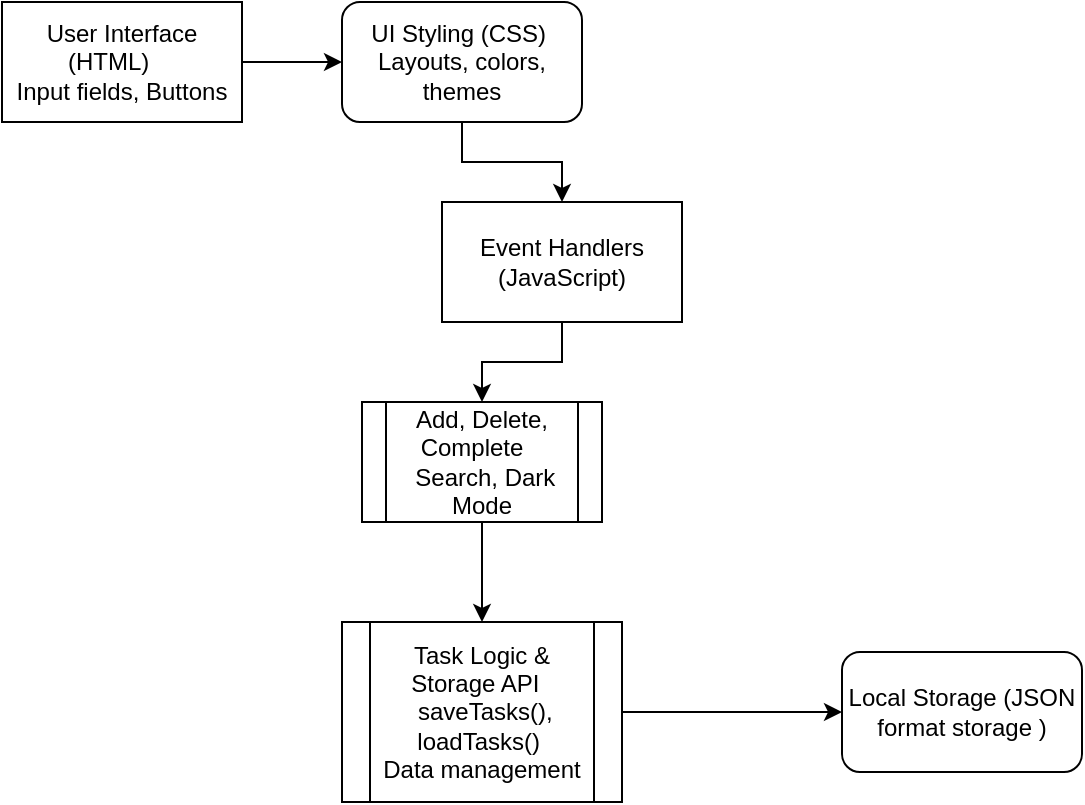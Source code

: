 <mxfile version="28.2.0">
  <diagram name="Page-1" id="aOkDGlLZr2ncqZES9CxI">
    <mxGraphModel dx="872" dy="439" grid="1" gridSize="10" guides="1" tooltips="1" connect="1" arrows="1" fold="1" page="1" pageScale="1" pageWidth="850" pageHeight="1100" math="0" shadow="0">
      <root>
        <mxCell id="0" />
        <mxCell id="1" parent="0" />
        <mxCell id="MSnXm-4jcjSNovlkUJMa-3" value="" style="edgeStyle=orthogonalEdgeStyle;rounded=0;orthogonalLoop=1;jettySize=auto;html=1;" edge="1" parent="1" source="MSnXm-4jcjSNovlkUJMa-10" target="MSnXm-4jcjSNovlkUJMa-2">
          <mxGeometry relative="1" as="geometry" />
        </mxCell>
        <mxCell id="MSnXm-4jcjSNovlkUJMa-1" value="&lt;div&gt;User Interface (HTML)&amp;nbsp; &amp;nbsp;&amp;nbsp;&lt;/div&gt;&lt;div&gt;&lt;span style=&quot;background-color: transparent; color: light-dark(rgb(0, 0, 0), rgb(255, 255, 255));&quot;&gt;Input fields, Buttons&lt;/span&gt;&lt;/div&gt;" style="rounded=0;whiteSpace=wrap;html=1;" vertex="1" parent="1">
          <mxGeometry x="130" y="60" width="120" height="60" as="geometry" />
        </mxCell>
        <mxCell id="MSnXm-4jcjSNovlkUJMa-5" value="" style="edgeStyle=orthogonalEdgeStyle;rounded=0;orthogonalLoop=1;jettySize=auto;html=1;" edge="1" parent="1" source="MSnXm-4jcjSNovlkUJMa-2" target="MSnXm-4jcjSNovlkUJMa-4">
          <mxGeometry relative="1" as="geometry" />
        </mxCell>
        <mxCell id="MSnXm-4jcjSNovlkUJMa-2" value="Event Handlers (JavaScript)" style="whiteSpace=wrap;html=1;rounded=0;" vertex="1" parent="1">
          <mxGeometry x="350" y="160" width="120" height="60" as="geometry" />
        </mxCell>
        <mxCell id="MSnXm-4jcjSNovlkUJMa-7" value="" style="edgeStyle=orthogonalEdgeStyle;rounded=0;orthogonalLoop=1;jettySize=auto;html=1;" edge="1" parent="1" source="MSnXm-4jcjSNovlkUJMa-4" target="MSnXm-4jcjSNovlkUJMa-6">
          <mxGeometry relative="1" as="geometry" />
        </mxCell>
        <mxCell id="MSnXm-4jcjSNovlkUJMa-4" value="&lt;div&gt;Add, Delete, Complete&amp;nbsp; &amp;nbsp; &amp;nbsp;&lt;span style=&quot;background-color: transparent; color: light-dark(rgb(0, 0, 0), rgb(255, 255, 255));&quot;&gt;Search, Dark Mode&lt;/span&gt;&lt;/div&gt;" style="shape=process;whiteSpace=wrap;html=1;backgroundOutline=1;" vertex="1" parent="1">
          <mxGeometry x="310" y="260" width="120" height="60" as="geometry" />
        </mxCell>
        <mxCell id="MSnXm-4jcjSNovlkUJMa-9" value="" style="edgeStyle=orthogonalEdgeStyle;rounded=0;orthogonalLoop=1;jettySize=auto;html=1;" edge="1" parent="1" source="MSnXm-4jcjSNovlkUJMa-6" target="MSnXm-4jcjSNovlkUJMa-8">
          <mxGeometry relative="1" as="geometry" />
        </mxCell>
        <mxCell id="MSnXm-4jcjSNovlkUJMa-6" value="&lt;div&gt;Task Logic &amp;amp; Storage API&amp;nbsp;&amp;nbsp;&lt;/div&gt;&lt;div&gt;&amp;nbsp;saveTasks(),&lt;/div&gt;&lt;div&gt;&amp;nbsp;loadTasks()&amp;nbsp;&amp;nbsp;&lt;/div&gt;&lt;div&gt;&lt;span style=&quot;background-color: transparent; color: light-dark(rgb(0, 0, 0), rgb(255, 255, 255));&quot;&gt;Data management&lt;/span&gt;&lt;/div&gt;" style="shape=process;whiteSpace=wrap;html=1;backgroundOutline=1;" vertex="1" parent="1">
          <mxGeometry x="300" y="370" width="140" height="90" as="geometry" />
        </mxCell>
        <mxCell id="MSnXm-4jcjSNovlkUJMa-8" value="Local Storage (JSON format storage )" style="rounded=1;whiteSpace=wrap;html=1;" vertex="1" parent="1">
          <mxGeometry x="550" y="385" width="120" height="60" as="geometry" />
        </mxCell>
        <mxCell id="MSnXm-4jcjSNovlkUJMa-11" value="" style="edgeStyle=orthogonalEdgeStyle;rounded=0;orthogonalLoop=1;jettySize=auto;html=1;" edge="1" parent="1" source="MSnXm-4jcjSNovlkUJMa-1" target="MSnXm-4jcjSNovlkUJMa-10">
          <mxGeometry relative="1" as="geometry">
            <mxPoint x="250" y="90" as="sourcePoint" />
            <mxPoint x="370" y="160" as="targetPoint" />
          </mxGeometry>
        </mxCell>
        <mxCell id="MSnXm-4jcjSNovlkUJMa-10" value="UI Styling (CSS)&amp;nbsp;&lt;div&gt;Layouts, colors, themes&lt;/div&gt;" style="rounded=1;whiteSpace=wrap;html=1;" vertex="1" parent="1">
          <mxGeometry x="300" y="60" width="120" height="60" as="geometry" />
        </mxCell>
      </root>
    </mxGraphModel>
  </diagram>
</mxfile>
